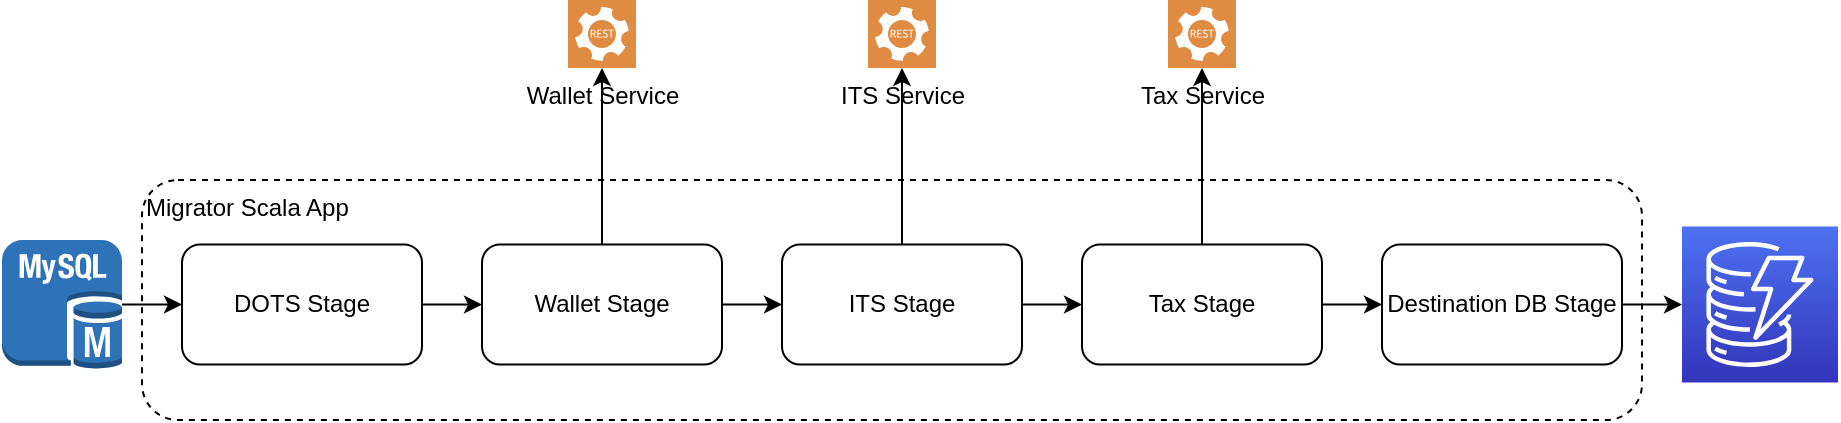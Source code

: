 <mxfile version="14.9.3" type="github">
  <diagram id="IjIK6wdnnFCG0nz6X3BC" name="Page-1">
    <mxGraphModel dx="2066" dy="1072" grid="1" gridSize="10" guides="1" tooltips="1" connect="1" arrows="1" fold="1" page="1" pageScale="1" pageWidth="1100" pageHeight="850" math="0" shadow="0">
      <root>
        <mxCell id="0" />
        <mxCell id="1" parent="0" />
        <mxCell id="djCtfFWqk9Z2EtGRfytW-20" value="Migrator Scala App" style="rounded=1;whiteSpace=wrap;html=1;verticalAlign=top;align=left;dashed=1;" vertex="1" parent="1">
          <mxGeometry x="70" y="190" width="750" height="120" as="geometry" />
        </mxCell>
        <mxCell id="djCtfFWqk9Z2EtGRfytW-14" style="edgeStyle=orthogonalEdgeStyle;rounded=0;orthogonalLoop=1;jettySize=auto;html=1;entryX=0;entryY=0.5;entryDx=0;entryDy=0;" edge="1" parent="1" source="djCtfFWqk9Z2EtGRfytW-1" target="djCtfFWqk9Z2EtGRfytW-7">
          <mxGeometry relative="1" as="geometry" />
        </mxCell>
        <mxCell id="djCtfFWqk9Z2EtGRfytW-1" value="" style="outlineConnect=0;dashed=0;verticalLabelPosition=bottom;verticalAlign=top;align=center;html=1;shape=mxgraph.aws3.mysql_db_instance;fillColor=#2E73B8;gradientColor=none;" vertex="1" parent="1">
          <mxGeometry y="220" width="60" height="64.5" as="geometry" />
        </mxCell>
        <mxCell id="djCtfFWqk9Z2EtGRfytW-11" style="edgeStyle=orthogonalEdgeStyle;rounded=0;orthogonalLoop=1;jettySize=auto;html=1;" edge="1" parent="1" source="djCtfFWqk9Z2EtGRfytW-2" target="djCtfFWqk9Z2EtGRfytW-8">
          <mxGeometry relative="1" as="geometry" />
        </mxCell>
        <mxCell id="djCtfFWqk9Z2EtGRfytW-16" style="edgeStyle=orthogonalEdgeStyle;rounded=0;orthogonalLoop=1;jettySize=auto;html=1;entryX=0;entryY=0.5;entryDx=0;entryDy=0;" edge="1" parent="1" source="djCtfFWqk9Z2EtGRfytW-2" target="djCtfFWqk9Z2EtGRfytW-3">
          <mxGeometry relative="1" as="geometry" />
        </mxCell>
        <mxCell id="djCtfFWqk9Z2EtGRfytW-2" value="Wallet Stage" style="rounded=1;whiteSpace=wrap;html=1;" vertex="1" parent="1">
          <mxGeometry x="240" y="222.25" width="120" height="60" as="geometry" />
        </mxCell>
        <mxCell id="djCtfFWqk9Z2EtGRfytW-12" style="edgeStyle=orthogonalEdgeStyle;rounded=0;orthogonalLoop=1;jettySize=auto;html=1;" edge="1" parent="1" source="djCtfFWqk9Z2EtGRfytW-3" target="djCtfFWqk9Z2EtGRfytW-9">
          <mxGeometry relative="1" as="geometry" />
        </mxCell>
        <mxCell id="djCtfFWqk9Z2EtGRfytW-17" style="edgeStyle=orthogonalEdgeStyle;rounded=0;orthogonalLoop=1;jettySize=auto;html=1;entryX=0;entryY=0.5;entryDx=0;entryDy=0;" edge="1" parent="1" source="djCtfFWqk9Z2EtGRfytW-3" target="djCtfFWqk9Z2EtGRfytW-4">
          <mxGeometry relative="1" as="geometry" />
        </mxCell>
        <mxCell id="djCtfFWqk9Z2EtGRfytW-3" value="ITS Stage" style="rounded=1;whiteSpace=wrap;html=1;" vertex="1" parent="1">
          <mxGeometry x="390" y="222.25" width="120" height="60" as="geometry" />
        </mxCell>
        <mxCell id="djCtfFWqk9Z2EtGRfytW-13" style="edgeStyle=orthogonalEdgeStyle;rounded=0;orthogonalLoop=1;jettySize=auto;html=1;" edge="1" parent="1" source="djCtfFWqk9Z2EtGRfytW-4" target="djCtfFWqk9Z2EtGRfytW-10">
          <mxGeometry relative="1" as="geometry" />
        </mxCell>
        <mxCell id="djCtfFWqk9Z2EtGRfytW-18" style="edgeStyle=orthogonalEdgeStyle;rounded=0;orthogonalLoop=1;jettySize=auto;html=1;entryX=0;entryY=0.5;entryDx=0;entryDy=0;" edge="1" parent="1" source="djCtfFWqk9Z2EtGRfytW-4" target="djCtfFWqk9Z2EtGRfytW-5">
          <mxGeometry relative="1" as="geometry" />
        </mxCell>
        <mxCell id="djCtfFWqk9Z2EtGRfytW-4" value="Tax Stage" style="rounded=1;whiteSpace=wrap;html=1;" vertex="1" parent="1">
          <mxGeometry x="540" y="222.25" width="120" height="60" as="geometry" />
        </mxCell>
        <mxCell id="djCtfFWqk9Z2EtGRfytW-19" style="edgeStyle=orthogonalEdgeStyle;rounded=0;orthogonalLoop=1;jettySize=auto;html=1;entryX=0;entryY=0.5;entryDx=0;entryDy=0;entryPerimeter=0;" edge="1" parent="1" source="djCtfFWqk9Z2EtGRfytW-5" target="djCtfFWqk9Z2EtGRfytW-6">
          <mxGeometry relative="1" as="geometry" />
        </mxCell>
        <mxCell id="djCtfFWqk9Z2EtGRfytW-5" value="Destination DB Stage" style="rounded=1;whiteSpace=wrap;html=1;" vertex="1" parent="1">
          <mxGeometry x="690" y="222.25" width="120" height="60" as="geometry" />
        </mxCell>
        <mxCell id="djCtfFWqk9Z2EtGRfytW-6" value="" style="points=[[0,0,0],[0.25,0,0],[0.5,0,0],[0.75,0,0],[1,0,0],[0,1,0],[0.25,1,0],[0.5,1,0],[0.75,1,0],[1,1,0],[0,0.25,0],[0,0.5,0],[0,0.75,0],[1,0.25,0],[1,0.5,0],[1,0.75,0]];outlineConnect=0;fontColor=#232F3E;gradientColor=#4D72F3;gradientDirection=north;fillColor=#3334B9;strokeColor=#ffffff;dashed=0;verticalLabelPosition=bottom;verticalAlign=top;align=center;html=1;fontSize=12;fontStyle=0;aspect=fixed;shape=mxgraph.aws4.resourceIcon;resIcon=mxgraph.aws4.dynamodb;" vertex="1" parent="1">
          <mxGeometry x="840" y="213.25" width="78" height="78" as="geometry" />
        </mxCell>
        <mxCell id="djCtfFWqk9Z2EtGRfytW-15" style="edgeStyle=orthogonalEdgeStyle;rounded=0;orthogonalLoop=1;jettySize=auto;html=1;entryX=0;entryY=0.5;entryDx=0;entryDy=0;" edge="1" parent="1" source="djCtfFWqk9Z2EtGRfytW-7" target="djCtfFWqk9Z2EtGRfytW-2">
          <mxGeometry relative="1" as="geometry" />
        </mxCell>
        <mxCell id="djCtfFWqk9Z2EtGRfytW-7" value="DOTS Stage" style="rounded=1;whiteSpace=wrap;html=1;" vertex="1" parent="1">
          <mxGeometry x="90" y="222.25" width="120" height="60" as="geometry" />
        </mxCell>
        <mxCell id="djCtfFWqk9Z2EtGRfytW-8" value="Wallet Service" style="pointerEvents=1;shadow=0;dashed=0;html=1;strokeColor=none;fillColor=#DF8C42;labelPosition=center;verticalLabelPosition=bottom;verticalAlign=top;align=center;outlineConnect=0;shape=mxgraph.veeam2.restful_api;" vertex="1" parent="1">
          <mxGeometry x="283" y="100" width="34" height="34" as="geometry" />
        </mxCell>
        <mxCell id="djCtfFWqk9Z2EtGRfytW-9" value="ITS Service" style="pointerEvents=1;shadow=0;dashed=0;html=1;strokeColor=none;fillColor=#DF8C42;labelPosition=center;verticalLabelPosition=bottom;verticalAlign=top;align=center;outlineConnect=0;shape=mxgraph.veeam2.restful_api;" vertex="1" parent="1">
          <mxGeometry x="433" y="100" width="34" height="34" as="geometry" />
        </mxCell>
        <mxCell id="djCtfFWqk9Z2EtGRfytW-10" value="Tax Service" style="pointerEvents=1;shadow=0;dashed=0;html=1;strokeColor=none;fillColor=#DF8C42;labelPosition=center;verticalLabelPosition=bottom;verticalAlign=top;align=center;outlineConnect=0;shape=mxgraph.veeam2.restful_api;" vertex="1" parent="1">
          <mxGeometry x="583" y="100" width="34" height="34" as="geometry" />
        </mxCell>
      </root>
    </mxGraphModel>
  </diagram>
</mxfile>
